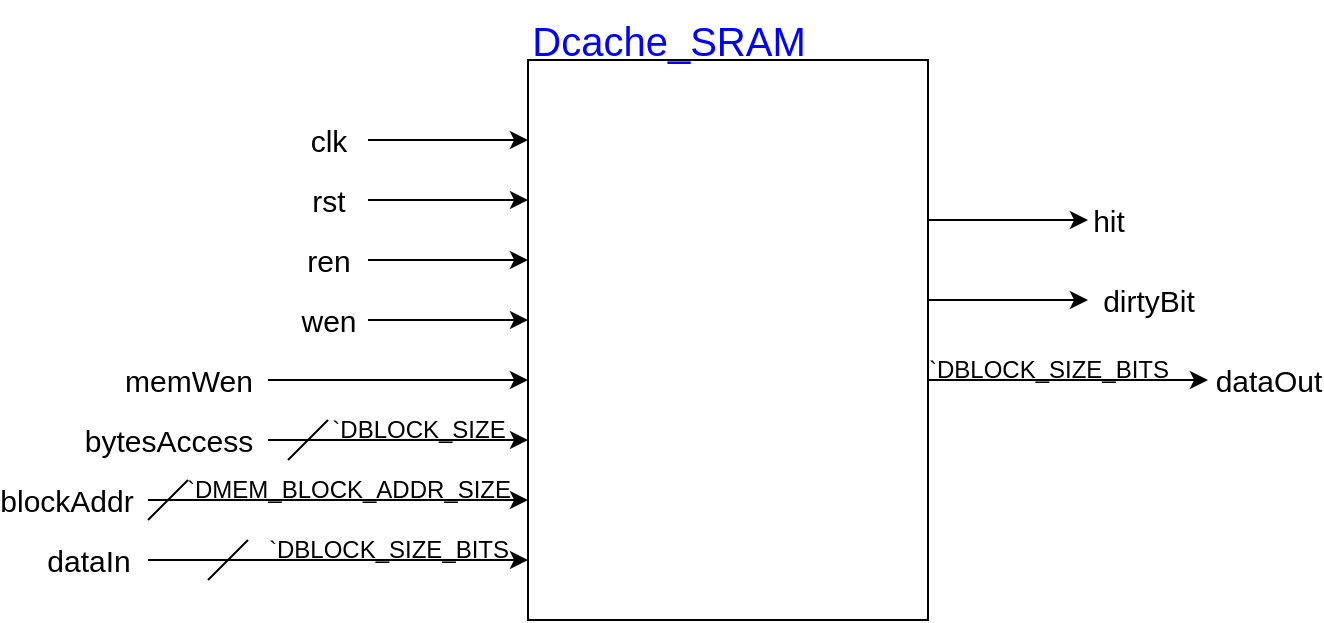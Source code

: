 <mxfile version="24.5.4" type="device">
  <diagram name="Page-1" id="yuPBU4UE_motjavbdSF-">
    <mxGraphModel dx="84" dy="948" grid="1" gridSize="10" guides="1" tooltips="1" connect="1" arrows="1" fold="1" page="0" pageScale="1" pageWidth="1169" pageHeight="827" math="0" shadow="0">
      <root>
        <mxCell id="0" />
        <mxCell id="1" parent="0" />
        <mxCell id="W1fyiQ1UdQSS2ZDAop95-250" value="" style="rounded=0;whiteSpace=wrap;html=1;fillColor=none;" vertex="1" parent="1">
          <mxGeometry x="1080" y="-280" width="200" height="280" as="geometry" />
        </mxCell>
        <mxCell id="W1fyiQ1UdQSS2ZDAop95-252" value="&lt;font color=&quot;#0000ff&quot; style=&quot;font-size: 20px;&quot;&gt;Dcache_SRAM&lt;/font&gt;" style="text;html=1;align=center;verticalAlign=middle;resizable=0;points=[];autosize=1;strokeColor=none;fillColor=none;" vertex="1" parent="1">
          <mxGeometry x="1070" y="-310" width="160" height="40" as="geometry" />
        </mxCell>
        <mxCell id="W1fyiQ1UdQSS2ZDAop95-253" value="" style="endArrow=classic;html=1;rounded=0;" edge="1" parent="1">
          <mxGeometry width="50" height="50" relative="1" as="geometry">
            <mxPoint x="1000" y="-240" as="sourcePoint" />
            <mxPoint x="1080" y="-240" as="targetPoint" />
          </mxGeometry>
        </mxCell>
        <mxCell id="W1fyiQ1UdQSS2ZDAop95-255" value="clk" style="edgeLabel;html=1;align=center;verticalAlign=middle;resizable=0;points=[];fontSize=15;" vertex="1" connectable="0" parent="W1fyiQ1UdQSS2ZDAop95-253">
          <mxGeometry x="0.156" y="-2" relative="1" as="geometry">
            <mxPoint x="-66" y="-2" as="offset" />
          </mxGeometry>
        </mxCell>
        <mxCell id="W1fyiQ1UdQSS2ZDAop95-256" value="" style="endArrow=classic;html=1;rounded=0;" edge="1" parent="1">
          <mxGeometry width="50" height="50" relative="1" as="geometry">
            <mxPoint x="1000" y="-210" as="sourcePoint" />
            <mxPoint x="1080" y="-210" as="targetPoint" />
          </mxGeometry>
        </mxCell>
        <mxCell id="W1fyiQ1UdQSS2ZDAop95-257" value="rst" style="edgeLabel;html=1;align=center;verticalAlign=middle;resizable=0;points=[];fontSize=15;" vertex="1" connectable="0" parent="W1fyiQ1UdQSS2ZDAop95-256">
          <mxGeometry x="0.156" y="-2" relative="1" as="geometry">
            <mxPoint x="-66" y="-2" as="offset" />
          </mxGeometry>
        </mxCell>
        <mxCell id="W1fyiQ1UdQSS2ZDAop95-259" value="" style="endArrow=classic;html=1;rounded=0;" edge="1" parent="1">
          <mxGeometry width="50" height="50" relative="1" as="geometry">
            <mxPoint x="1000" y="-180" as="sourcePoint" />
            <mxPoint x="1080" y="-180" as="targetPoint" />
          </mxGeometry>
        </mxCell>
        <mxCell id="W1fyiQ1UdQSS2ZDAop95-260" value="ren" style="edgeLabel;html=1;align=center;verticalAlign=middle;resizable=0;points=[];fontSize=15;" vertex="1" connectable="0" parent="W1fyiQ1UdQSS2ZDAop95-259">
          <mxGeometry x="0.156" y="-2" relative="1" as="geometry">
            <mxPoint x="-66" y="-2" as="offset" />
          </mxGeometry>
        </mxCell>
        <mxCell id="W1fyiQ1UdQSS2ZDAop95-261" value="" style="endArrow=classic;html=1;rounded=0;" edge="1" parent="1">
          <mxGeometry width="50" height="50" relative="1" as="geometry">
            <mxPoint x="1000" y="-150" as="sourcePoint" />
            <mxPoint x="1080" y="-150" as="targetPoint" />
          </mxGeometry>
        </mxCell>
        <mxCell id="W1fyiQ1UdQSS2ZDAop95-262" value="wen" style="edgeLabel;html=1;align=center;verticalAlign=middle;resizable=0;points=[];fontSize=15;" vertex="1" connectable="0" parent="W1fyiQ1UdQSS2ZDAop95-261">
          <mxGeometry x="0.156" y="-2" relative="1" as="geometry">
            <mxPoint x="-66" y="-2" as="offset" />
          </mxGeometry>
        </mxCell>
        <mxCell id="W1fyiQ1UdQSS2ZDAop95-263" value="" style="endArrow=classic;html=1;rounded=0;" edge="1" parent="1">
          <mxGeometry width="50" height="50" relative="1" as="geometry">
            <mxPoint x="950" y="-120" as="sourcePoint" />
            <mxPoint x="1080" y="-120" as="targetPoint" />
          </mxGeometry>
        </mxCell>
        <mxCell id="W1fyiQ1UdQSS2ZDAop95-264" value="memWen" style="edgeLabel;html=1;align=center;verticalAlign=middle;resizable=0;points=[];fontSize=15;" vertex="1" connectable="0" parent="W1fyiQ1UdQSS2ZDAop95-263">
          <mxGeometry x="0.156" y="-2" relative="1" as="geometry">
            <mxPoint x="-115" y="-2" as="offset" />
          </mxGeometry>
        </mxCell>
        <mxCell id="W1fyiQ1UdQSS2ZDAop95-265" value="" style="endArrow=classic;html=1;rounded=0;" edge="1" parent="1">
          <mxGeometry width="50" height="50" relative="1" as="geometry">
            <mxPoint x="950" y="-90" as="sourcePoint" />
            <mxPoint x="1080" y="-90.0" as="targetPoint" />
          </mxGeometry>
        </mxCell>
        <mxCell id="W1fyiQ1UdQSS2ZDAop95-266" value="bytesAccess" style="edgeLabel;html=1;align=center;verticalAlign=middle;resizable=0;points=[];fontSize=15;" vertex="1" connectable="0" parent="W1fyiQ1UdQSS2ZDAop95-265">
          <mxGeometry x="0.156" y="-2" relative="1" as="geometry">
            <mxPoint x="-125" y="-2" as="offset" />
          </mxGeometry>
        </mxCell>
        <mxCell id="W1fyiQ1UdQSS2ZDAop95-267" value="" style="endArrow=classic;html=1;rounded=0;" edge="1" parent="1">
          <mxGeometry width="50" height="50" relative="1" as="geometry">
            <mxPoint x="890" y="-60" as="sourcePoint" />
            <mxPoint x="1080" y="-60.0" as="targetPoint" />
          </mxGeometry>
        </mxCell>
        <mxCell id="W1fyiQ1UdQSS2ZDAop95-268" value="blockAddr" style="edgeLabel;html=1;align=center;verticalAlign=middle;resizable=0;points=[];fontSize=15;" vertex="1" connectable="0" parent="W1fyiQ1UdQSS2ZDAop95-267">
          <mxGeometry x="0.156" y="-2" relative="1" as="geometry">
            <mxPoint x="-151" y="-2" as="offset" />
          </mxGeometry>
        </mxCell>
        <mxCell id="W1fyiQ1UdQSS2ZDAop95-269" value="" style="endArrow=classic;html=1;rounded=0;" edge="1" parent="1">
          <mxGeometry width="50" height="50" relative="1" as="geometry">
            <mxPoint x="890" y="-30" as="sourcePoint" />
            <mxPoint x="1080" y="-30.0" as="targetPoint" />
          </mxGeometry>
        </mxCell>
        <mxCell id="W1fyiQ1UdQSS2ZDAop95-270" value="dataIn" style="edgeLabel;html=1;align=center;verticalAlign=middle;resizable=0;points=[];fontSize=15;" vertex="1" connectable="0" parent="W1fyiQ1UdQSS2ZDAop95-269">
          <mxGeometry x="0.156" y="-2" relative="1" as="geometry">
            <mxPoint x="-140" y="-2" as="offset" />
          </mxGeometry>
        </mxCell>
        <mxCell id="W1fyiQ1UdQSS2ZDAop95-271" value="" style="endArrow=classic;html=1;rounded=0;" edge="1" parent="1">
          <mxGeometry width="50" height="50" relative="1" as="geometry">
            <mxPoint x="1280" y="-200" as="sourcePoint" />
            <mxPoint x="1360" y="-200" as="targetPoint" />
          </mxGeometry>
        </mxCell>
        <mxCell id="W1fyiQ1UdQSS2ZDAop95-272" value="hit" style="edgeLabel;html=1;align=center;verticalAlign=middle;resizable=0;points=[];fontSize=15;" vertex="1" connectable="0" parent="W1fyiQ1UdQSS2ZDAop95-271">
          <mxGeometry x="0.156" y="-2" relative="1" as="geometry">
            <mxPoint x="44" y="-2" as="offset" />
          </mxGeometry>
        </mxCell>
        <mxCell id="W1fyiQ1UdQSS2ZDAop95-273" value="" style="endArrow=classic;html=1;rounded=0;" edge="1" parent="1">
          <mxGeometry width="50" height="50" relative="1" as="geometry">
            <mxPoint x="1280" y="-160" as="sourcePoint" />
            <mxPoint x="1360" y="-160" as="targetPoint" />
          </mxGeometry>
        </mxCell>
        <mxCell id="W1fyiQ1UdQSS2ZDAop95-274" value="dirtyBit" style="edgeLabel;html=1;align=center;verticalAlign=middle;resizable=0;points=[];fontSize=15;" vertex="1" connectable="0" parent="W1fyiQ1UdQSS2ZDAop95-273">
          <mxGeometry x="0.156" y="-2" relative="1" as="geometry">
            <mxPoint x="64" y="-2" as="offset" />
          </mxGeometry>
        </mxCell>
        <mxCell id="W1fyiQ1UdQSS2ZDAop95-275" value="" style="endArrow=classic;html=1;rounded=0;" edge="1" parent="1">
          <mxGeometry width="50" height="50" relative="1" as="geometry">
            <mxPoint x="1280" y="-120" as="sourcePoint" />
            <mxPoint x="1420" y="-120" as="targetPoint" />
          </mxGeometry>
        </mxCell>
        <mxCell id="W1fyiQ1UdQSS2ZDAop95-278" value="dataOut" style="edgeLabel;html=1;align=center;verticalAlign=middle;resizable=0;points=[];fontSize=15;" vertex="1" connectable="0" parent="1">
          <mxGeometry x="1450" y="-120" as="geometry" />
        </mxCell>
        <mxCell id="W1fyiQ1UdQSS2ZDAop95-280" value="" style="endArrow=none;html=1;rounded=0;" edge="1" parent="1">
          <mxGeometry width="50" height="50" relative="1" as="geometry">
            <mxPoint x="960" y="-80" as="sourcePoint" />
            <mxPoint x="980" y="-100" as="targetPoint" />
          </mxGeometry>
        </mxCell>
        <mxCell id="W1fyiQ1UdQSS2ZDAop95-281" value="" style="endArrow=none;html=1;rounded=0;" edge="1" parent="1">
          <mxGeometry width="50" height="50" relative="1" as="geometry">
            <mxPoint x="890" y="-50" as="sourcePoint" />
            <mxPoint x="910" y="-70" as="targetPoint" />
          </mxGeometry>
        </mxCell>
        <mxCell id="W1fyiQ1UdQSS2ZDAop95-282" value="" style="endArrow=none;html=1;rounded=0;" edge="1" parent="1">
          <mxGeometry width="50" height="50" relative="1" as="geometry">
            <mxPoint x="920" y="-20" as="sourcePoint" />
            <mxPoint x="940" y="-40" as="targetPoint" />
          </mxGeometry>
        </mxCell>
        <mxCell id="W1fyiQ1UdQSS2ZDAop95-284" value="`DBLOCK_SIZE" style="text;html=1;align=center;verticalAlign=middle;resizable=0;points=[];autosize=1;strokeColor=none;fillColor=none;" vertex="1" parent="1">
          <mxGeometry x="970" y="-110" width="110" height="30" as="geometry" />
        </mxCell>
        <mxCell id="W1fyiQ1UdQSS2ZDAop95-285" value="`DBLOCK_SIZE_BITS" style="text;html=1;align=center;verticalAlign=middle;resizable=0;points=[];autosize=1;strokeColor=none;fillColor=none;" vertex="1" parent="1">
          <mxGeometry x="940" y="-50" width="140" height="30" as="geometry" />
        </mxCell>
        <mxCell id="W1fyiQ1UdQSS2ZDAop95-286" value="`DMEM_BLOCK_ADDR_SIZE" style="text;html=1;align=center;verticalAlign=middle;resizable=0;points=[];autosize=1;strokeColor=none;fillColor=none;" vertex="1" parent="1">
          <mxGeometry x="900" y="-80" width="180" height="30" as="geometry" />
        </mxCell>
        <mxCell id="W1fyiQ1UdQSS2ZDAop95-287" value="`DBLOCK_SIZE_BITS" style="text;html=1;align=center;verticalAlign=middle;resizable=0;points=[];autosize=1;strokeColor=none;fillColor=none;" vertex="1" parent="1">
          <mxGeometry x="1270" y="-140" width="140" height="30" as="geometry" />
        </mxCell>
      </root>
    </mxGraphModel>
  </diagram>
</mxfile>
